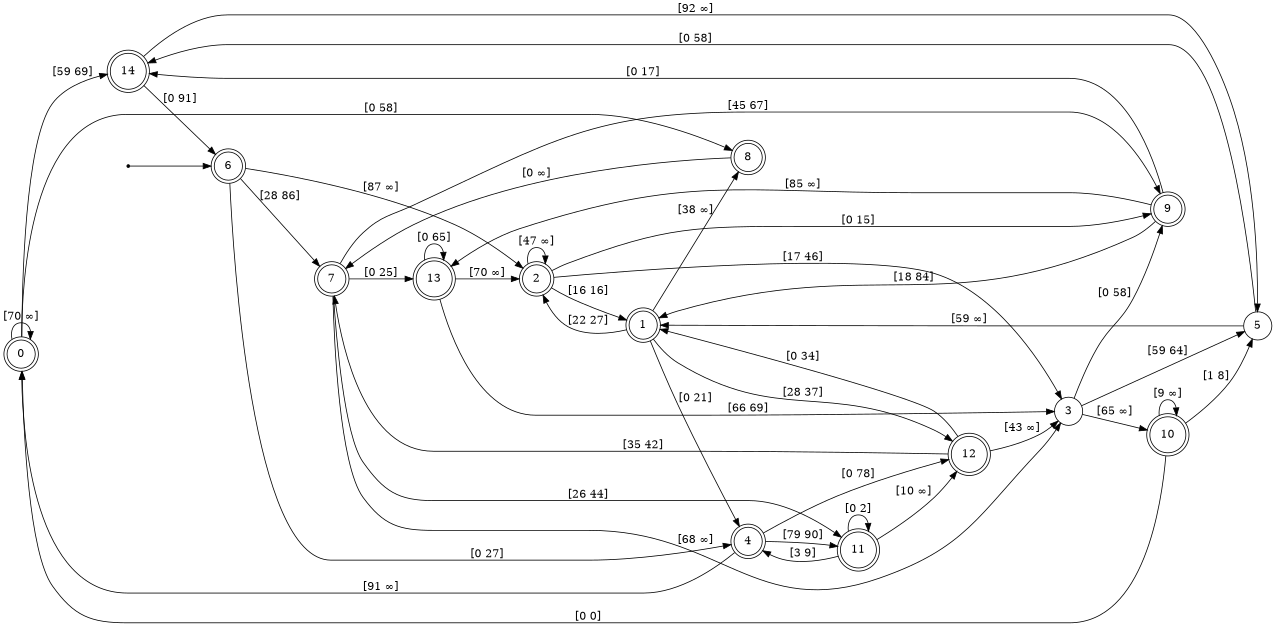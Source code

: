 digraph finite_state_machine { 
rankdir=LR; size="8.5"
 node [ shape = doublecircle]; 0; 7; 1; 4; 13; 6; 12; 2; 11; 9; 14; 10; 8;
node [ shape = point ]; qi;
node [ shape = circle ];
qi -> 6;

0 -> 0 [ label = "[70 ∞]"];
0 -> 14 [ label = "[59 69]"];
0 -> 8 [ label = "[0 58]"];
7 -> 11 [ label = "[26 44]"];
7 -> 3 [ label = "[68 ∞]"];
7 -> 13 [ label = "[0 25]"];
7 -> 9 [ label = "[45 67]"];
1 -> 12 [ label = "[28 37]"];
1 -> 2 [ label = "[22 27]"];
1 -> 4 [ label = "[0 21]"];
1 -> 8 [ label = "[38 ∞]"];
4 -> 11 [ label = "[79 90]"];
4 -> 0 [ label = "[91 ∞]"];
4 -> 12 [ label = "[0 78]"];
13 -> 2 [ label = "[70 ∞]"];
13 -> 3 [ label = "[66 69]"];
13 -> 13 [ label = "[0 65]"];
6 -> 4 [ label = "[0 27]"];
6 -> 2 [ label = "[87 ∞]"];
6 -> 7 [ label = "[28 86]"];
3 -> 9 [ label = "[0 58]"];
3 -> 10 [ label = "[65 ∞]"];
3 -> 5 [ label = "[59 64]"];
12 -> 7 [ label = "[35 42]"];
12 -> 3 [ label = "[43 ∞]"];
12 -> 1 [ label = "[0 34]"];
2 -> 1 [ label = "[16 16]"];
2 -> 9 [ label = "[0 15]"];
2 -> 2 [ label = "[47 ∞]"];
2 -> 3 [ label = "[17 46]"];
11 -> 11 [ label = "[0 2]"];
11 -> 12 [ label = "[10 ∞]"];
11 -> 4 [ label = "[3 9]"];
9 -> 1 [ label = "[18 84]"];
9 -> 14 [ label = "[0 17]"];
9 -> 13 [ label = "[85 ∞]"];
5 -> 14 [ label = "[0 58]"];
5 -> 1 [ label = "[59 ∞]"];
14 -> 5 [ label = "[92 ∞]"];
14 -> 6 [ label = "[0 91]"];
10 -> 5 [ label = "[1 8]"];
10 -> 10 [ label = "[9 ∞]"];
10 -> 0 [ label = "[0 0]"];
8 -> 7 [ label = "[0 ∞]"];
}